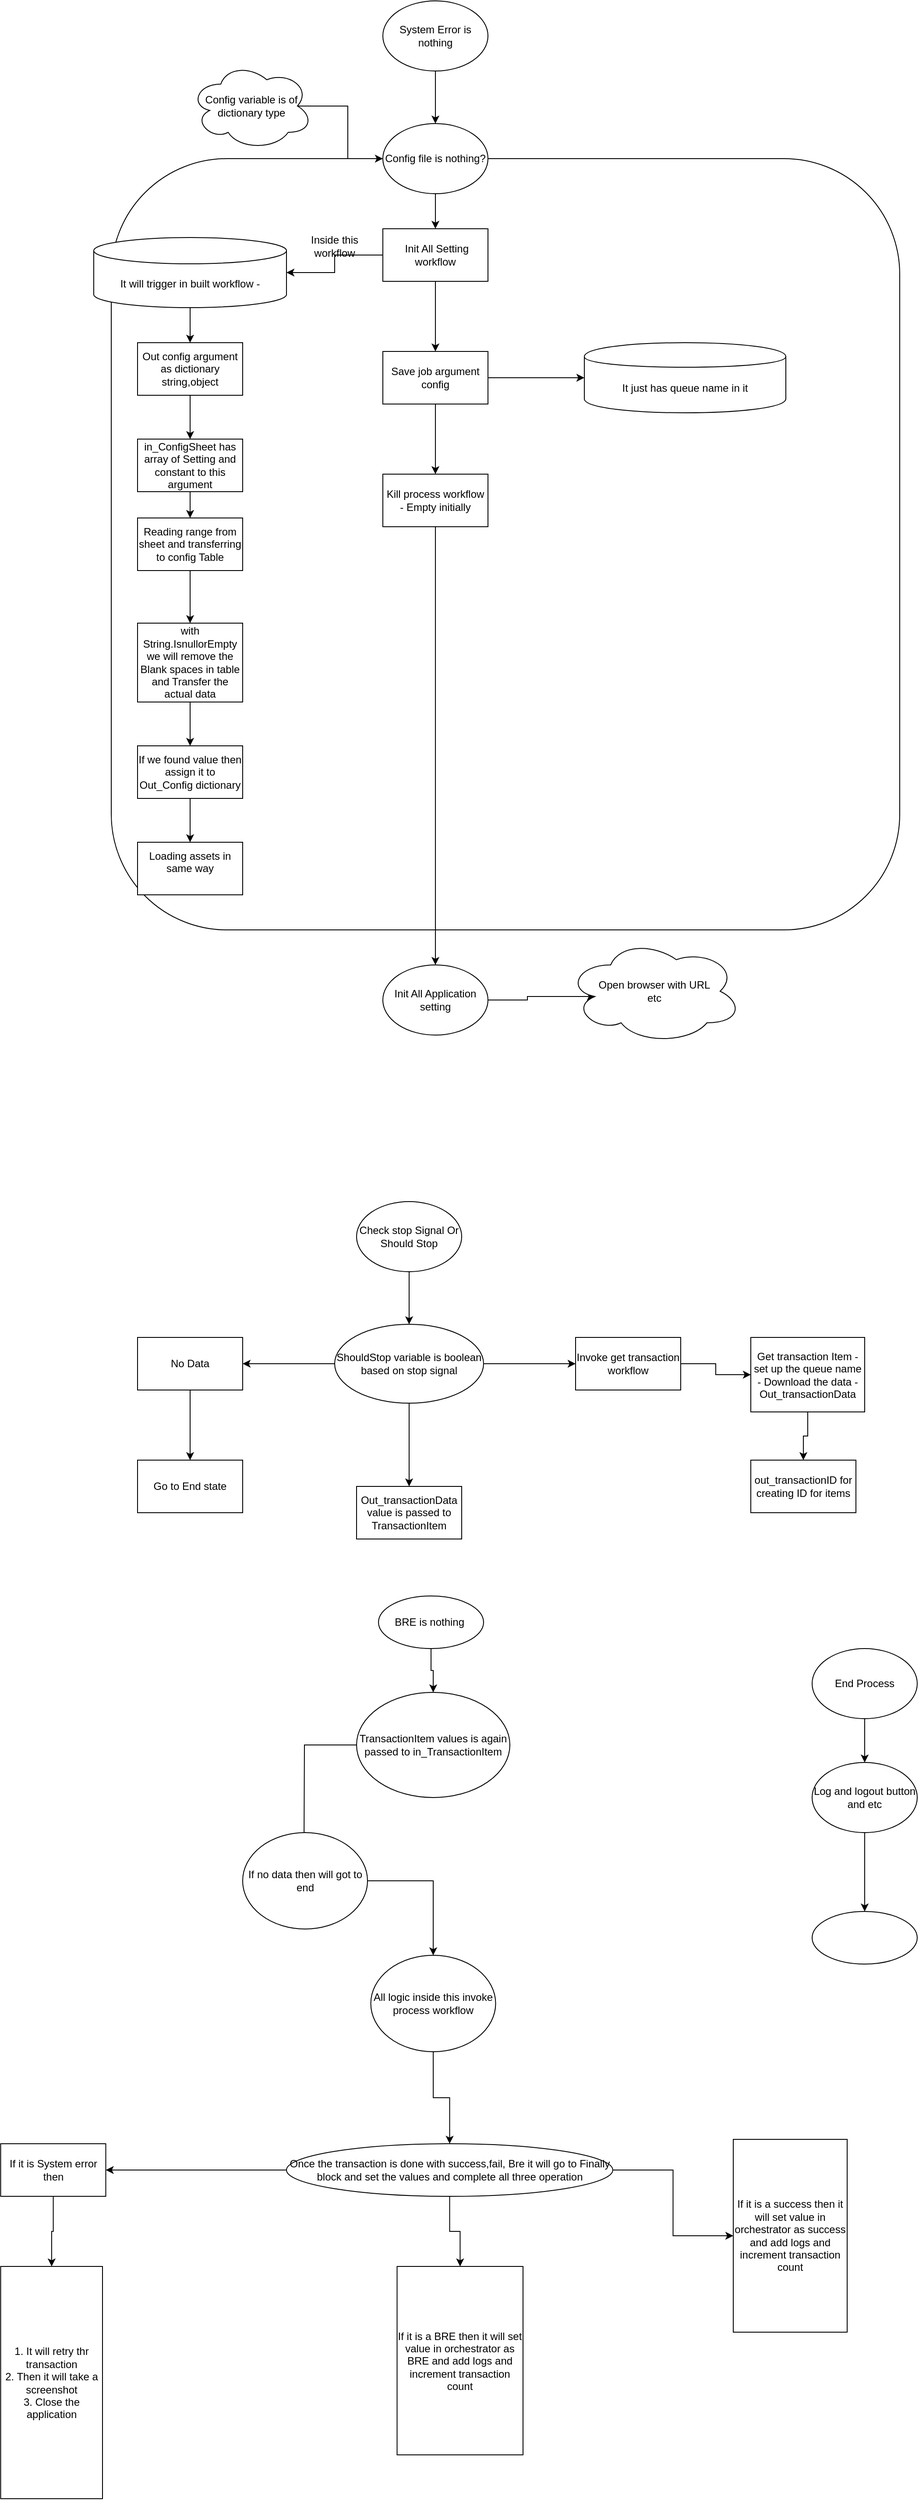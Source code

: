 <mxfile version="14.9.1" type="device"><diagram id="FxJ7xiuolufIlrwGjyaT" name="Page-1"><mxGraphModel dx="2333" dy="780" grid="1" gridSize="10" guides="1" tooltips="1" connect="1" arrows="1" fold="1" page="1" pageScale="1" pageWidth="850" pageHeight="1100" math="0" shadow="0"><root><mxCell id="0"/><mxCell id="1" parent="0"/><mxCell id="WRFihU5l4zmd47KVYh2Q-43" value="" style="rounded=1;whiteSpace=wrap;html=1;" vertex="1" parent="1"><mxGeometry x="20" y="320" width="900" height="880" as="geometry"/></mxCell><mxCell id="WRFihU5l4zmd47KVYh2Q-5" value="" style="edgeStyle=orthogonalEdgeStyle;rounded=0;orthogonalLoop=1;jettySize=auto;html=1;entryX=0.5;entryY=0;entryDx=0;entryDy=0;" edge="1" parent="1"><mxGeometry relative="1" as="geometry"><mxPoint x="390" y="220" as="sourcePoint"/><mxPoint x="390" y="280" as="targetPoint"/></mxGeometry></mxCell><mxCell id="WRFihU5l4zmd47KVYh2Q-13" value="" style="edgeStyle=orthogonalEdgeStyle;rounded=0;orthogonalLoop=1;jettySize=auto;html=1;" edge="1" parent="1" source="WRFihU5l4zmd47KVYh2Q-2" target="WRFihU5l4zmd47KVYh2Q-12"><mxGeometry relative="1" as="geometry"/></mxCell><mxCell id="WRFihU5l4zmd47KVYh2Q-29" value="" style="edgeStyle=orthogonalEdgeStyle;rounded=0;orthogonalLoop=1;jettySize=auto;html=1;" edge="1" parent="1" source="WRFihU5l4zmd47KVYh2Q-2" target="WRFihU5l4zmd47KVYh2Q-28"><mxGeometry relative="1" as="geometry"/></mxCell><mxCell id="WRFihU5l4zmd47KVYh2Q-2" value="&amp;nbsp;Init All Setting workflow" style="rounded=0;whiteSpace=wrap;html=1;" vertex="1" parent="1"><mxGeometry x="330" y="400" width="120" height="60" as="geometry"/></mxCell><mxCell id="WRFihU5l4zmd47KVYh2Q-10" style="edgeStyle=orthogonalEdgeStyle;rounded=0;orthogonalLoop=1;jettySize=auto;html=1;entryX=0;entryY=0.5;entryDx=0;entryDy=0;exitX=0.875;exitY=0.5;exitDx=0;exitDy=0;exitPerimeter=0;" edge="1" parent="1" source="WRFihU5l4zmd47KVYh2Q-9" target="WRFihU5l4zmd47KVYh2Q-40"><mxGeometry relative="1" as="geometry"><mxPoint x="335" y="320" as="targetPoint"/></mxGeometry></mxCell><mxCell id="WRFihU5l4zmd47KVYh2Q-9" value="Config variable is of dictionary type" style="ellipse;shape=cloud;whiteSpace=wrap;html=1;" vertex="1" parent="1"><mxGeometry x="110" y="210" width="140" height="100" as="geometry"/></mxCell><mxCell id="WRFihU5l4zmd47KVYh2Q-15" value="" style="edgeStyle=orthogonalEdgeStyle;rounded=0;orthogonalLoop=1;jettySize=auto;html=1;" edge="1" parent="1" source="WRFihU5l4zmd47KVYh2Q-12" target="WRFihU5l4zmd47KVYh2Q-14"><mxGeometry relative="1" as="geometry"/></mxCell><mxCell id="WRFihU5l4zmd47KVYh2Q-12" value="It will trigger in built workflow -" style="shape=cylinder3;whiteSpace=wrap;html=1;boundedLbl=1;backgroundOutline=1;size=15;" vertex="1" parent="1"><mxGeometry y="410" width="220" height="80" as="geometry"/></mxCell><mxCell id="WRFihU5l4zmd47KVYh2Q-18" value="" style="edgeStyle=orthogonalEdgeStyle;rounded=0;orthogonalLoop=1;jettySize=auto;html=1;" edge="1" parent="1" source="WRFihU5l4zmd47KVYh2Q-14" target="WRFihU5l4zmd47KVYh2Q-17"><mxGeometry relative="1" as="geometry"/></mxCell><mxCell id="WRFihU5l4zmd47KVYh2Q-14" value="Out config argument as dictionary string,object" style="whiteSpace=wrap;html=1;" vertex="1" parent="1"><mxGeometry x="50" y="530" width="120" height="60" as="geometry"/></mxCell><mxCell id="WRFihU5l4zmd47KVYh2Q-16" value="Inside this workflow&lt;br&gt;" style="text;html=1;strokeColor=none;fillColor=none;align=center;verticalAlign=middle;whiteSpace=wrap;rounded=0;" vertex="1" parent="1"><mxGeometry x="230" y="410" width="90" height="20" as="geometry"/></mxCell><mxCell id="WRFihU5l4zmd47KVYh2Q-20" value="" style="edgeStyle=orthogonalEdgeStyle;rounded=0;orthogonalLoop=1;jettySize=auto;html=1;" edge="1" parent="1" source="WRFihU5l4zmd47KVYh2Q-17" target="WRFihU5l4zmd47KVYh2Q-19"><mxGeometry relative="1" as="geometry"/></mxCell><mxCell id="WRFihU5l4zmd47KVYh2Q-17" value="in_ConfigSheet has array of Setting and constant to this argument" style="whiteSpace=wrap;html=1;" vertex="1" parent="1"><mxGeometry x="50" y="640" width="120" height="60" as="geometry"/></mxCell><mxCell id="WRFihU5l4zmd47KVYh2Q-22" value="" style="edgeStyle=orthogonalEdgeStyle;rounded=0;orthogonalLoop=1;jettySize=auto;html=1;" edge="1" parent="1" source="WRFihU5l4zmd47KVYh2Q-19" target="WRFihU5l4zmd47KVYh2Q-21"><mxGeometry relative="1" as="geometry"/></mxCell><mxCell id="WRFihU5l4zmd47KVYh2Q-19" value="Reading range from sheet and transferring to config Table&lt;br&gt;" style="whiteSpace=wrap;html=1;" vertex="1" parent="1"><mxGeometry x="50" y="730" width="120" height="60" as="geometry"/></mxCell><mxCell id="WRFihU5l4zmd47KVYh2Q-24" value="" style="edgeStyle=orthogonalEdgeStyle;rounded=0;orthogonalLoop=1;jettySize=auto;html=1;" edge="1" parent="1" source="WRFihU5l4zmd47KVYh2Q-21" target="WRFihU5l4zmd47KVYh2Q-23"><mxGeometry relative="1" as="geometry"/></mxCell><mxCell id="WRFihU5l4zmd47KVYh2Q-21" value="with String.IsnullorEmpty we will remove the Blank spaces in table and Transfer the actual data&lt;br&gt;" style="whiteSpace=wrap;html=1;" vertex="1" parent="1"><mxGeometry x="50" y="850" width="120" height="90" as="geometry"/></mxCell><mxCell id="WRFihU5l4zmd47KVYh2Q-26" value="" style="edgeStyle=orthogonalEdgeStyle;rounded=0;orthogonalLoop=1;jettySize=auto;html=1;" edge="1" parent="1" source="WRFihU5l4zmd47KVYh2Q-23" target="WRFihU5l4zmd47KVYh2Q-25"><mxGeometry relative="1" as="geometry"/></mxCell><mxCell id="WRFihU5l4zmd47KVYh2Q-23" value="If we found value then assign it to Out_Config dictionary&lt;br&gt;" style="whiteSpace=wrap;html=1;" vertex="1" parent="1"><mxGeometry x="50" y="990" width="120" height="60" as="geometry"/></mxCell><mxCell id="WRFihU5l4zmd47KVYh2Q-25" value="Loading assets in same way&lt;br&gt;&lt;br&gt;" style="whiteSpace=wrap;html=1;" vertex="1" parent="1"><mxGeometry x="50" y="1100" width="120" height="60" as="geometry"/></mxCell><mxCell id="WRFihU5l4zmd47KVYh2Q-31" value="" style="edgeStyle=orthogonalEdgeStyle;rounded=0;orthogonalLoop=1;jettySize=auto;html=1;" edge="1" parent="1" source="WRFihU5l4zmd47KVYh2Q-28"><mxGeometry relative="1" as="geometry"><mxPoint x="560" y="570" as="targetPoint"/></mxGeometry></mxCell><mxCell id="WRFihU5l4zmd47KVYh2Q-34" value="" style="edgeStyle=orthogonalEdgeStyle;rounded=0;orthogonalLoop=1;jettySize=auto;html=1;" edge="1" parent="1" source="WRFihU5l4zmd47KVYh2Q-28" target="WRFihU5l4zmd47KVYh2Q-33"><mxGeometry relative="1" as="geometry"/></mxCell><mxCell id="WRFihU5l4zmd47KVYh2Q-28" value="Save job argument config" style="whiteSpace=wrap;html=1;rounded=0;" vertex="1" parent="1"><mxGeometry x="330" y="540" width="120" height="60" as="geometry"/></mxCell><mxCell id="WRFihU5l4zmd47KVYh2Q-32" value="It just has queue name in it&lt;br&gt;" style="shape=cylinder;whiteSpace=wrap;html=1;boundedLbl=1;backgroundOutline=1;" vertex="1" parent="1"><mxGeometry x="560" y="530" width="230" height="80" as="geometry"/></mxCell><mxCell id="WRFihU5l4zmd47KVYh2Q-42" value="" style="edgeStyle=orthogonalEdgeStyle;rounded=0;orthogonalLoop=1;jettySize=auto;html=1;" edge="1" parent="1" source="WRFihU5l4zmd47KVYh2Q-33" target="WRFihU5l4zmd47KVYh2Q-35"><mxGeometry relative="1" as="geometry"/></mxCell><mxCell id="WRFihU5l4zmd47KVYh2Q-33" value="Kill process workflow - Empty initially&lt;br&gt;" style="whiteSpace=wrap;html=1;rounded=0;" vertex="1" parent="1"><mxGeometry x="330" y="680" width="120" height="60" as="geometry"/></mxCell><mxCell id="WRFihU5l4zmd47KVYh2Q-37" style="edgeStyle=orthogonalEdgeStyle;rounded=0;orthogonalLoop=1;jettySize=auto;html=1;entryX=0.16;entryY=0.55;entryDx=0;entryDy=0;entryPerimeter=0;" edge="1" parent="1" source="WRFihU5l4zmd47KVYh2Q-35" target="WRFihU5l4zmd47KVYh2Q-36"><mxGeometry relative="1" as="geometry"/></mxCell><mxCell id="WRFihU5l4zmd47KVYh2Q-35" value="Init All Application setting&lt;br&gt;" style="ellipse;whiteSpace=wrap;html=1;" vertex="1" parent="1"><mxGeometry x="330" y="1240" width="120" height="80" as="geometry"/></mxCell><mxCell id="WRFihU5l4zmd47KVYh2Q-36" value="Open browser with URL &lt;br&gt;etc" style="ellipse;shape=cloud;whiteSpace=wrap;html=1;" vertex="1" parent="1"><mxGeometry x="540" y="1210" width="200" height="120" as="geometry"/></mxCell><mxCell id="WRFihU5l4zmd47KVYh2Q-39" value="System Error is nothing" style="ellipse;whiteSpace=wrap;html=1;" vertex="1" parent="1"><mxGeometry x="330" y="140" width="120" height="80" as="geometry"/></mxCell><mxCell id="WRFihU5l4zmd47KVYh2Q-41" value="" style="edgeStyle=orthogonalEdgeStyle;rounded=0;orthogonalLoop=1;jettySize=auto;html=1;" edge="1" parent="1" source="WRFihU5l4zmd47KVYh2Q-40" target="WRFihU5l4zmd47KVYh2Q-2"><mxGeometry relative="1" as="geometry"><Array as="points"><mxPoint x="390" y="370"/><mxPoint x="390" y="370"/></Array></mxGeometry></mxCell><mxCell id="WRFihU5l4zmd47KVYh2Q-40" value="Config file is nothing?" style="ellipse;whiteSpace=wrap;html=1;" vertex="1" parent="1"><mxGeometry x="330" y="280" width="120" height="80" as="geometry"/></mxCell><mxCell id="WRFihU5l4zmd47KVYh2Q-47" value="" style="edgeStyle=orthogonalEdgeStyle;rounded=0;orthogonalLoop=1;jettySize=auto;html=1;" edge="1" parent="1" source="WRFihU5l4zmd47KVYh2Q-45" target="WRFihU5l4zmd47KVYh2Q-46"><mxGeometry relative="1" as="geometry"/></mxCell><mxCell id="WRFihU5l4zmd47KVYh2Q-45" value="Check stop Signal Or Should Stop" style="ellipse;whiteSpace=wrap;html=1;" vertex="1" parent="1"><mxGeometry x="300" y="1510" width="120" height="80" as="geometry"/></mxCell><mxCell id="WRFihU5l4zmd47KVYh2Q-49" value="" style="edgeStyle=orthogonalEdgeStyle;rounded=0;orthogonalLoop=1;jettySize=auto;html=1;" edge="1" parent="1" source="WRFihU5l4zmd47KVYh2Q-46" target="WRFihU5l4zmd47KVYh2Q-48"><mxGeometry relative="1" as="geometry"/></mxCell><mxCell id="WRFihU5l4zmd47KVYh2Q-53" value="" style="edgeStyle=orthogonalEdgeStyle;rounded=0;orthogonalLoop=1;jettySize=auto;html=1;" edge="1" parent="1" source="WRFihU5l4zmd47KVYh2Q-46" target="WRFihU5l4zmd47KVYh2Q-52"><mxGeometry relative="1" as="geometry"/></mxCell><mxCell id="WRFihU5l4zmd47KVYh2Q-60" value="" style="edgeStyle=orthogonalEdgeStyle;rounded=0;orthogonalLoop=1;jettySize=auto;html=1;" edge="1" parent="1" source="WRFihU5l4zmd47KVYh2Q-46" target="WRFihU5l4zmd47KVYh2Q-59"><mxGeometry relative="1" as="geometry"/></mxCell><mxCell id="WRFihU5l4zmd47KVYh2Q-46" value="ShouldStop variable is boolean based on stop signal" style="ellipse;whiteSpace=wrap;html=1;" vertex="1" parent="1"><mxGeometry x="275" y="1650" width="170" height="90" as="geometry"/></mxCell><mxCell id="WRFihU5l4zmd47KVYh2Q-51" value="" style="edgeStyle=orthogonalEdgeStyle;rounded=0;orthogonalLoop=1;jettySize=auto;html=1;" edge="1" parent="1" source="WRFihU5l4zmd47KVYh2Q-48" target="WRFihU5l4zmd47KVYh2Q-50"><mxGeometry relative="1" as="geometry"/></mxCell><mxCell id="WRFihU5l4zmd47KVYh2Q-48" value="No Data" style="whiteSpace=wrap;html=1;" vertex="1" parent="1"><mxGeometry x="50" y="1665" width="120" height="60" as="geometry"/></mxCell><mxCell id="WRFihU5l4zmd47KVYh2Q-50" value="Go to End state" style="whiteSpace=wrap;html=1;" vertex="1" parent="1"><mxGeometry x="50" y="1805" width="120" height="60" as="geometry"/></mxCell><mxCell id="WRFihU5l4zmd47KVYh2Q-55" value="" style="edgeStyle=orthogonalEdgeStyle;rounded=0;orthogonalLoop=1;jettySize=auto;html=1;" edge="1" parent="1" source="WRFihU5l4zmd47KVYh2Q-52" target="WRFihU5l4zmd47KVYh2Q-54"><mxGeometry relative="1" as="geometry"/></mxCell><mxCell id="WRFihU5l4zmd47KVYh2Q-52" value="Invoke get transaction workflow&lt;br&gt;" style="whiteSpace=wrap;html=1;" vertex="1" parent="1"><mxGeometry x="550" y="1665" width="120" height="60" as="geometry"/></mxCell><mxCell id="WRFihU5l4zmd47KVYh2Q-57" value="" style="edgeStyle=orthogonalEdgeStyle;rounded=0;orthogonalLoop=1;jettySize=auto;html=1;" edge="1" parent="1" source="WRFihU5l4zmd47KVYh2Q-54" target="WRFihU5l4zmd47KVYh2Q-56"><mxGeometry relative="1" as="geometry"/></mxCell><mxCell id="WRFihU5l4zmd47KVYh2Q-54" value="Get transaction Item - set up the queue name - Download the data - Out_transactionData&lt;br&gt;" style="whiteSpace=wrap;html=1;" vertex="1" parent="1"><mxGeometry x="750" y="1665" width="130" height="85" as="geometry"/></mxCell><mxCell id="WRFihU5l4zmd47KVYh2Q-56" value="out_transactionID for creating ID for items&lt;br&gt;" style="whiteSpace=wrap;html=1;" vertex="1" parent="1"><mxGeometry x="750" y="1805" width="120" height="60" as="geometry"/></mxCell><mxCell id="WRFihU5l4zmd47KVYh2Q-64" value="" style="edgeStyle=orthogonalEdgeStyle;rounded=0;orthogonalLoop=1;jettySize=auto;html=1;" edge="1" parent="1" source="WRFihU5l4zmd47KVYh2Q-58"><mxGeometry relative="1" as="geometry"><mxPoint x="240" y="2250" as="targetPoint"/></mxGeometry></mxCell><mxCell id="WRFihU5l4zmd47KVYh2Q-58" value="TransactionItem values is again passed to in_TransactionItem&lt;br&gt;" style="ellipse;whiteSpace=wrap;html=1;" vertex="1" parent="1"><mxGeometry x="300" y="2070" width="175" height="120" as="geometry"/></mxCell><mxCell id="WRFihU5l4zmd47KVYh2Q-59" value="Out_transactionData value is passed to TransactionItem" style="whiteSpace=wrap;html=1;" vertex="1" parent="1"><mxGeometry x="300" y="1835" width="120" height="60" as="geometry"/></mxCell><mxCell id="WRFihU5l4zmd47KVYh2Q-76" value="" style="edgeStyle=orthogonalEdgeStyle;rounded=0;orthogonalLoop=1;jettySize=auto;html=1;" edge="1" parent="1" source="WRFihU5l4zmd47KVYh2Q-63" target="WRFihU5l4zmd47KVYh2Q-75"><mxGeometry relative="1" as="geometry"/></mxCell><mxCell id="WRFihU5l4zmd47KVYh2Q-63" value="All logic inside this invoke process workflow&lt;br&gt;" style="ellipse;whiteSpace=wrap;html=1;" vertex="1" parent="1"><mxGeometry x="316.25" y="2370" width="142.5" height="110" as="geometry"/></mxCell><mxCell id="WRFihU5l4zmd47KVYh2Q-67" style="edgeStyle=orthogonalEdgeStyle;rounded=0;orthogonalLoop=1;jettySize=auto;html=1;entryX=0.5;entryY=0;entryDx=0;entryDy=0;" edge="1" parent="1" source="WRFihU5l4zmd47KVYh2Q-65" target="WRFihU5l4zmd47KVYh2Q-58"><mxGeometry relative="1" as="geometry"/></mxCell><mxCell id="WRFihU5l4zmd47KVYh2Q-65" value="BRE is nothing&amp;nbsp;" style="ellipse;whiteSpace=wrap;html=1;" vertex="1" parent="1"><mxGeometry x="325" y="1960" width="120" height="60" as="geometry"/></mxCell><mxCell id="WRFihU5l4zmd47KVYh2Q-69" style="edgeStyle=orthogonalEdgeStyle;rounded=0;orthogonalLoop=1;jettySize=auto;html=1;entryX=0.5;entryY=0;entryDx=0;entryDy=0;" edge="1" parent="1" source="WRFihU5l4zmd47KVYh2Q-68" target="WRFihU5l4zmd47KVYh2Q-63"><mxGeometry relative="1" as="geometry"/></mxCell><mxCell id="WRFihU5l4zmd47KVYh2Q-68" value="If no data then will got to end" style="ellipse;whiteSpace=wrap;html=1;" vertex="1" parent="1"><mxGeometry x="170" y="2230" width="142.5" height="110" as="geometry"/></mxCell><mxCell id="WRFihU5l4zmd47KVYh2Q-74" value="" style="edgeStyle=orthogonalEdgeStyle;rounded=0;orthogonalLoop=1;jettySize=auto;html=1;" edge="1" parent="1" source="WRFihU5l4zmd47KVYh2Q-70" target="WRFihU5l4zmd47KVYh2Q-71"><mxGeometry relative="1" as="geometry"/></mxCell><mxCell id="WRFihU5l4zmd47KVYh2Q-70" value="End Process&lt;span style=&quot;color: rgba(0 , 0 , 0 , 0) ; font-family: monospace ; font-size: 0px&quot;&gt;%3CmxGraphModel%3E%3Croot%3E%3CmxCell%20id%3D%220%22%2F%3E%3CmxCell%20id%3D%221%22%20parent%3D%220%22%2F%3E%3CmxCell%20id%3D%222%22%20value%3D%22All%20logic%20inside%20this%20invoke%20process%20workflow%26lt%3Bbr%26gt%3B%22%20style%3D%22ellipse%3BwhiteSpace%3Dwrap%3Bhtml%3D1%3B%22%20vertex%3D%221%22%20parent%3D%221%22%3E%3CmxGeometry%20x%3D%22316.25%22%20y%3D%222370%22%20width%3D%22142.5%22%20height%3D%22110%22%20as%3D%22geometry%22%2F%3E%3C%2FmxCell%3E%3C%2Froot%3E%3C%2FmxGraphModel%3E&lt;/span&gt;" style="ellipse;whiteSpace=wrap;html=1;" vertex="1" parent="1"><mxGeometry x="820" y="2020" width="120" height="80" as="geometry"/></mxCell><mxCell id="WRFihU5l4zmd47KVYh2Q-73" value="" style="edgeStyle=orthogonalEdgeStyle;rounded=0;orthogonalLoop=1;jettySize=auto;html=1;" edge="1" parent="1" source="WRFihU5l4zmd47KVYh2Q-71" target="WRFihU5l4zmd47KVYh2Q-72"><mxGeometry relative="1" as="geometry"/></mxCell><mxCell id="WRFihU5l4zmd47KVYh2Q-71" value="Log and logout button and etc&lt;br&gt;" style="ellipse;whiteSpace=wrap;html=1;" vertex="1" parent="1"><mxGeometry x="820" y="2150" width="120" height="80" as="geometry"/></mxCell><mxCell id="WRFihU5l4zmd47KVYh2Q-72" value="" style="ellipse;whiteSpace=wrap;html=1;" vertex="1" parent="1"><mxGeometry x="820" y="2320" width="120" height="60" as="geometry"/></mxCell><mxCell id="WRFihU5l4zmd47KVYh2Q-78" value="" style="edgeStyle=orthogonalEdgeStyle;rounded=0;orthogonalLoop=1;jettySize=auto;html=1;" edge="1" parent="1" source="WRFihU5l4zmd47KVYh2Q-75" target="WRFihU5l4zmd47KVYh2Q-77"><mxGeometry relative="1" as="geometry"/></mxCell><mxCell id="WRFihU5l4zmd47KVYh2Q-80" value="" style="edgeStyle=orthogonalEdgeStyle;rounded=0;orthogonalLoop=1;jettySize=auto;html=1;" edge="1" parent="1" source="WRFihU5l4zmd47KVYh2Q-75" target="WRFihU5l4zmd47KVYh2Q-79"><mxGeometry relative="1" as="geometry"/></mxCell><mxCell id="WRFihU5l4zmd47KVYh2Q-82" value="" style="edgeStyle=orthogonalEdgeStyle;rounded=0;orthogonalLoop=1;jettySize=auto;html=1;" edge="1" parent="1" source="WRFihU5l4zmd47KVYh2Q-75" target="WRFihU5l4zmd47KVYh2Q-81"><mxGeometry relative="1" as="geometry"/></mxCell><mxCell id="WRFihU5l4zmd47KVYh2Q-75" value="Once the transaction is done with success,fail, Bre it will go to Finally block and set the values and complete all three operation&lt;br&gt;" style="ellipse;whiteSpace=wrap;html=1;" vertex="1" parent="1"><mxGeometry x="220" y="2585" width="372.5" height="60" as="geometry"/></mxCell><mxCell id="WRFihU5l4zmd47KVYh2Q-77" value="If it is a success then it will set value in orchestrator as success and add logs and increment transaction count&lt;br&gt;" style="whiteSpace=wrap;html=1;" vertex="1" parent="1"><mxGeometry x="730" y="2580" width="130" height="220" as="geometry"/></mxCell><mxCell id="WRFihU5l4zmd47KVYh2Q-79" value="&lt;span&gt;If it is a BRE then it will set value in orchestrator as BRE and add logs and increment transaction count&lt;/span&gt;" style="whiteSpace=wrap;html=1;" vertex="1" parent="1"><mxGeometry x="346.25" y="2725" width="143.75" height="215" as="geometry"/></mxCell><mxCell id="WRFihU5l4zmd47KVYh2Q-84" value="" style="edgeStyle=orthogonalEdgeStyle;rounded=0;orthogonalLoop=1;jettySize=auto;html=1;" edge="1" parent="1" source="WRFihU5l4zmd47KVYh2Q-81" target="WRFihU5l4zmd47KVYh2Q-83"><mxGeometry relative="1" as="geometry"/></mxCell><mxCell id="WRFihU5l4zmd47KVYh2Q-81" value="If it is System error then&lt;br&gt;" style="whiteSpace=wrap;html=1;" vertex="1" parent="1"><mxGeometry x="-106.25" y="2585" width="120" height="60" as="geometry"/></mxCell><mxCell id="WRFihU5l4zmd47KVYh2Q-83" value="1. It will retry thr transaction&lt;br&gt;2. Then it will take a screenshot&lt;br&gt;3. Close the application" style="whiteSpace=wrap;html=1;" vertex="1" parent="1"><mxGeometry x="-106.25" y="2725" width="116.25" height="265" as="geometry"/></mxCell></root></mxGraphModel></diagram></mxfile>